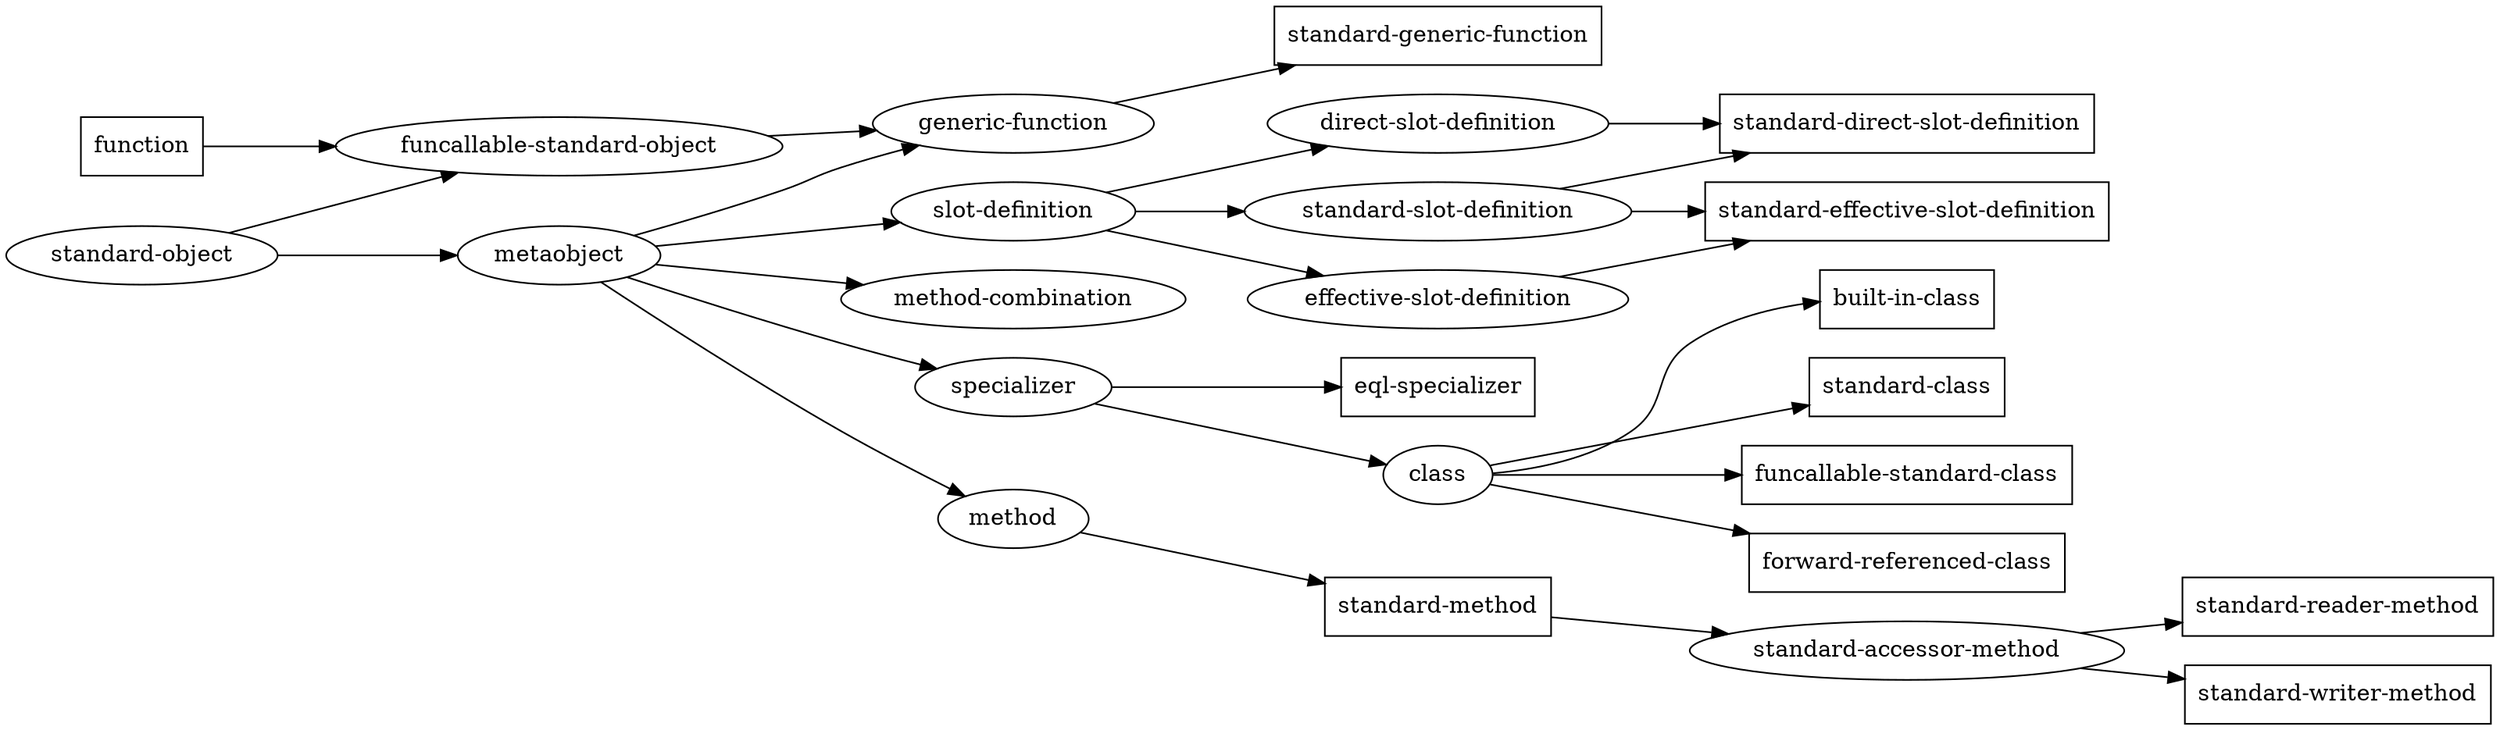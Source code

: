 strict digraph all {
  rankdir=LR;

  so [label="standard-object"];

  es [label="eql-specializer", shape="box"];

  bic [label="built-in-class", shape="box"];
  sc [label="standard-class", shape="box"];
  fsc [label="funcallable-standard-class", shape="box"];
  frc [label="forward-referenced-class", shape="box"];

  sd [label="slot-definition"];
  ssd [label="standard-slot-definition"];
  dsd [label="direct-slot-definition"];
  sdsd [label="standard-direct-slot-definition", shape="box"];
  esd [label="effective-slot-definition"];
  sesd [label="standard-effective-slot-definition", shape="box"];

  mc [label="method-combination"];

  sm [label="standard-method", shape="box"];
  sam [label="standard-accessor-method"];
  srm [label="standard-reader-method", shape="box"];
  swm [label="standard-writer-method", shape="box"];

  fso [label="funcallable-standard-object"];
  gf [label="generic-function"];
  sgf [label="standard-generic-function", shape="box"];

  so -> metaobject -> specializer -> class -> bic;
    class -> sc; class -> fsc; class -> frc;
    specializer -> es;

  metaobject -> sd -> ssd;
    sd -> dsd -> sdsd; sd -> esd -> sesd;
    ssd -> sdsd; ssd -> sesd;

  metaobject -> mc

  metaobject -> method -> sm -> sam -> srm; sam -> swm;

  function [shape="box"];
  function -> fso;
    metaobject -> gf;
    so -> fso -> gf -> sgf;
}
